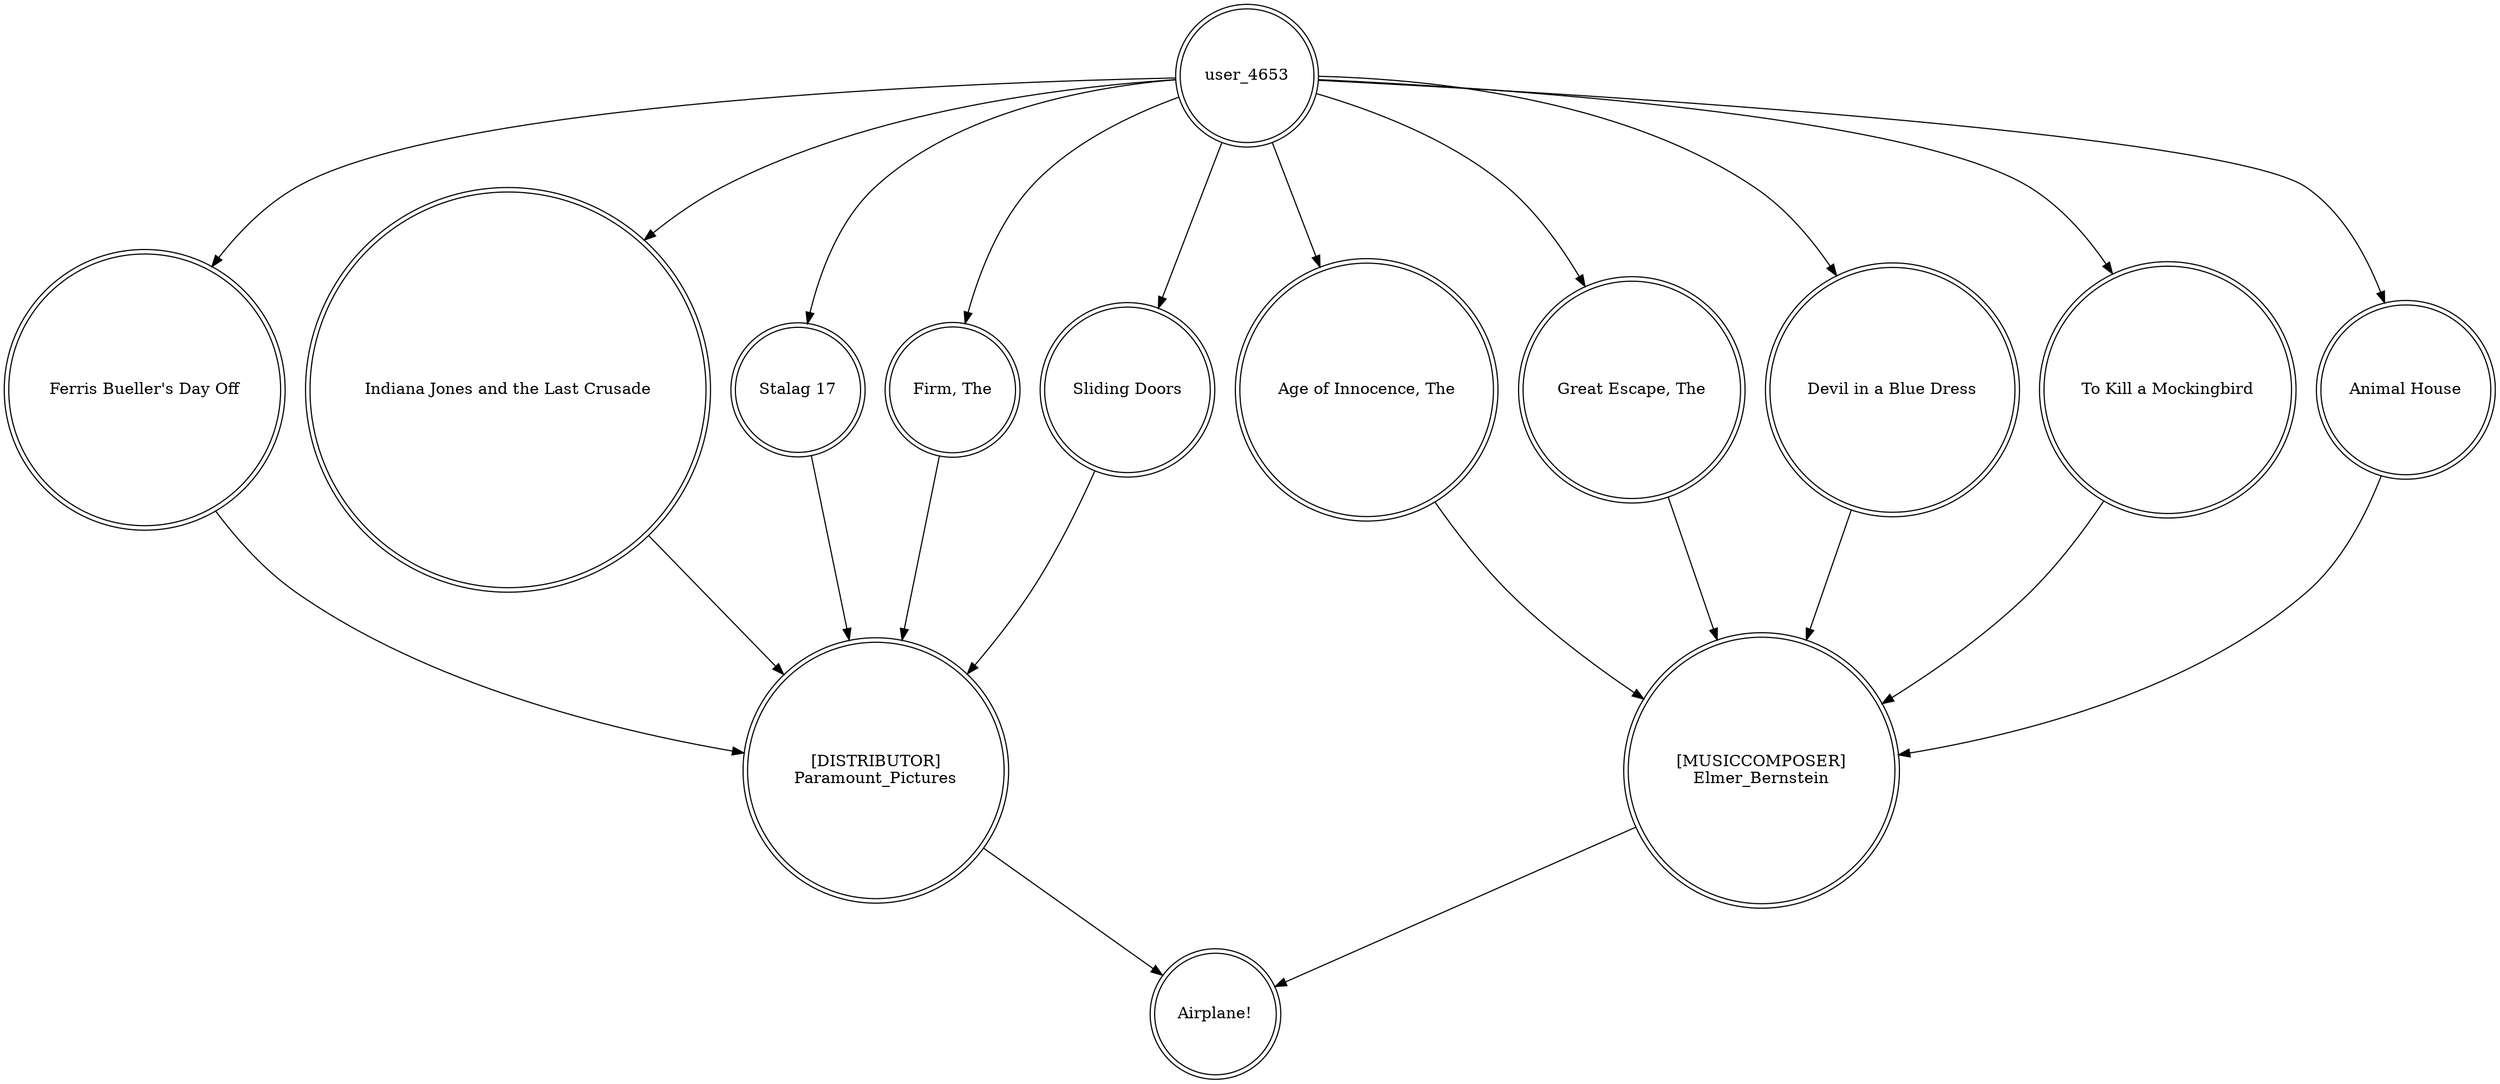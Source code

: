 digraph finite_state_machine {
	node [shape=doublecircle]
	user_4653 -> "Ferris Bueller's Day Off"
	"Indiana Jones and the Last Crusade" -> "[DISTRIBUTOR]
Paramount_Pictures"
	"Age of Innocence, The" -> "[MUSICCOMPOSER]
Elmer_Bernstein"
	user_4653 -> "Great Escape, The"
	"Great Escape, The" -> "[MUSICCOMPOSER]
Elmer_Bernstein"
	user_4653 -> "Stalag 17"
	"Ferris Bueller's Day Off" -> "[DISTRIBUTOR]
Paramount_Pictures"
	"Devil in a Blue Dress" -> "[MUSICCOMPOSER]
Elmer_Bernstein"
	"To Kill a Mockingbird" -> "[MUSICCOMPOSER]
Elmer_Bernstein"
	"Firm, The" -> "[DISTRIBUTOR]
Paramount_Pictures"
	"[DISTRIBUTOR]
Paramount_Pictures" -> "Airplane!"
	"Sliding Doors" -> "[DISTRIBUTOR]
Paramount_Pictures"
	user_4653 -> "To Kill a Mockingbird"
	"Stalag 17" -> "[DISTRIBUTOR]
Paramount_Pictures"
	"[MUSICCOMPOSER]
Elmer_Bernstein" -> "Airplane!"
	user_4653 -> "Devil in a Blue Dress"
	user_4653 -> "Firm, The"
	user_4653 -> "Indiana Jones and the Last Crusade"
	"Animal House" -> "[MUSICCOMPOSER]
Elmer_Bernstein"
	user_4653 -> "Animal House"
	user_4653 -> "Age of Innocence, The"
	user_4653 -> "Sliding Doors"
}
